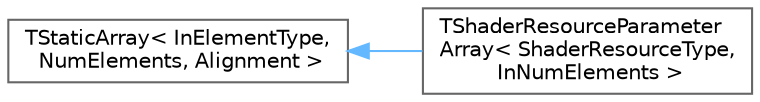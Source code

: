 digraph "Graphical Class Hierarchy"
{
 // INTERACTIVE_SVG=YES
 // LATEX_PDF_SIZE
  bgcolor="transparent";
  edge [fontname=Helvetica,fontsize=10,labelfontname=Helvetica,labelfontsize=10];
  node [fontname=Helvetica,fontsize=10,shape=box,height=0.2,width=0.4];
  rankdir="LR";
  Node0 [id="Node000000",label="TStaticArray\< InElementType,\l NumElements, Alignment \>",height=0.2,width=0.4,color="grey40", fillcolor="white", style="filled",URL="$da/dad/classTStaticArray.html",tooltip="An array with a static number of elements."];
  Node0 -> Node1 [id="edge8424_Node000000_Node000001",dir="back",color="steelblue1",style="solid",tooltip=" "];
  Node1 [id="Node000001",label="TShaderResourceParameter\lArray\< ShaderResourceType,\l InNumElements \>",height=0.2,width=0.4,color="grey40", fillcolor="white", style="filled",URL="$da/dff/classTShaderResourceParameterArray.html",tooltip=" "];
}
